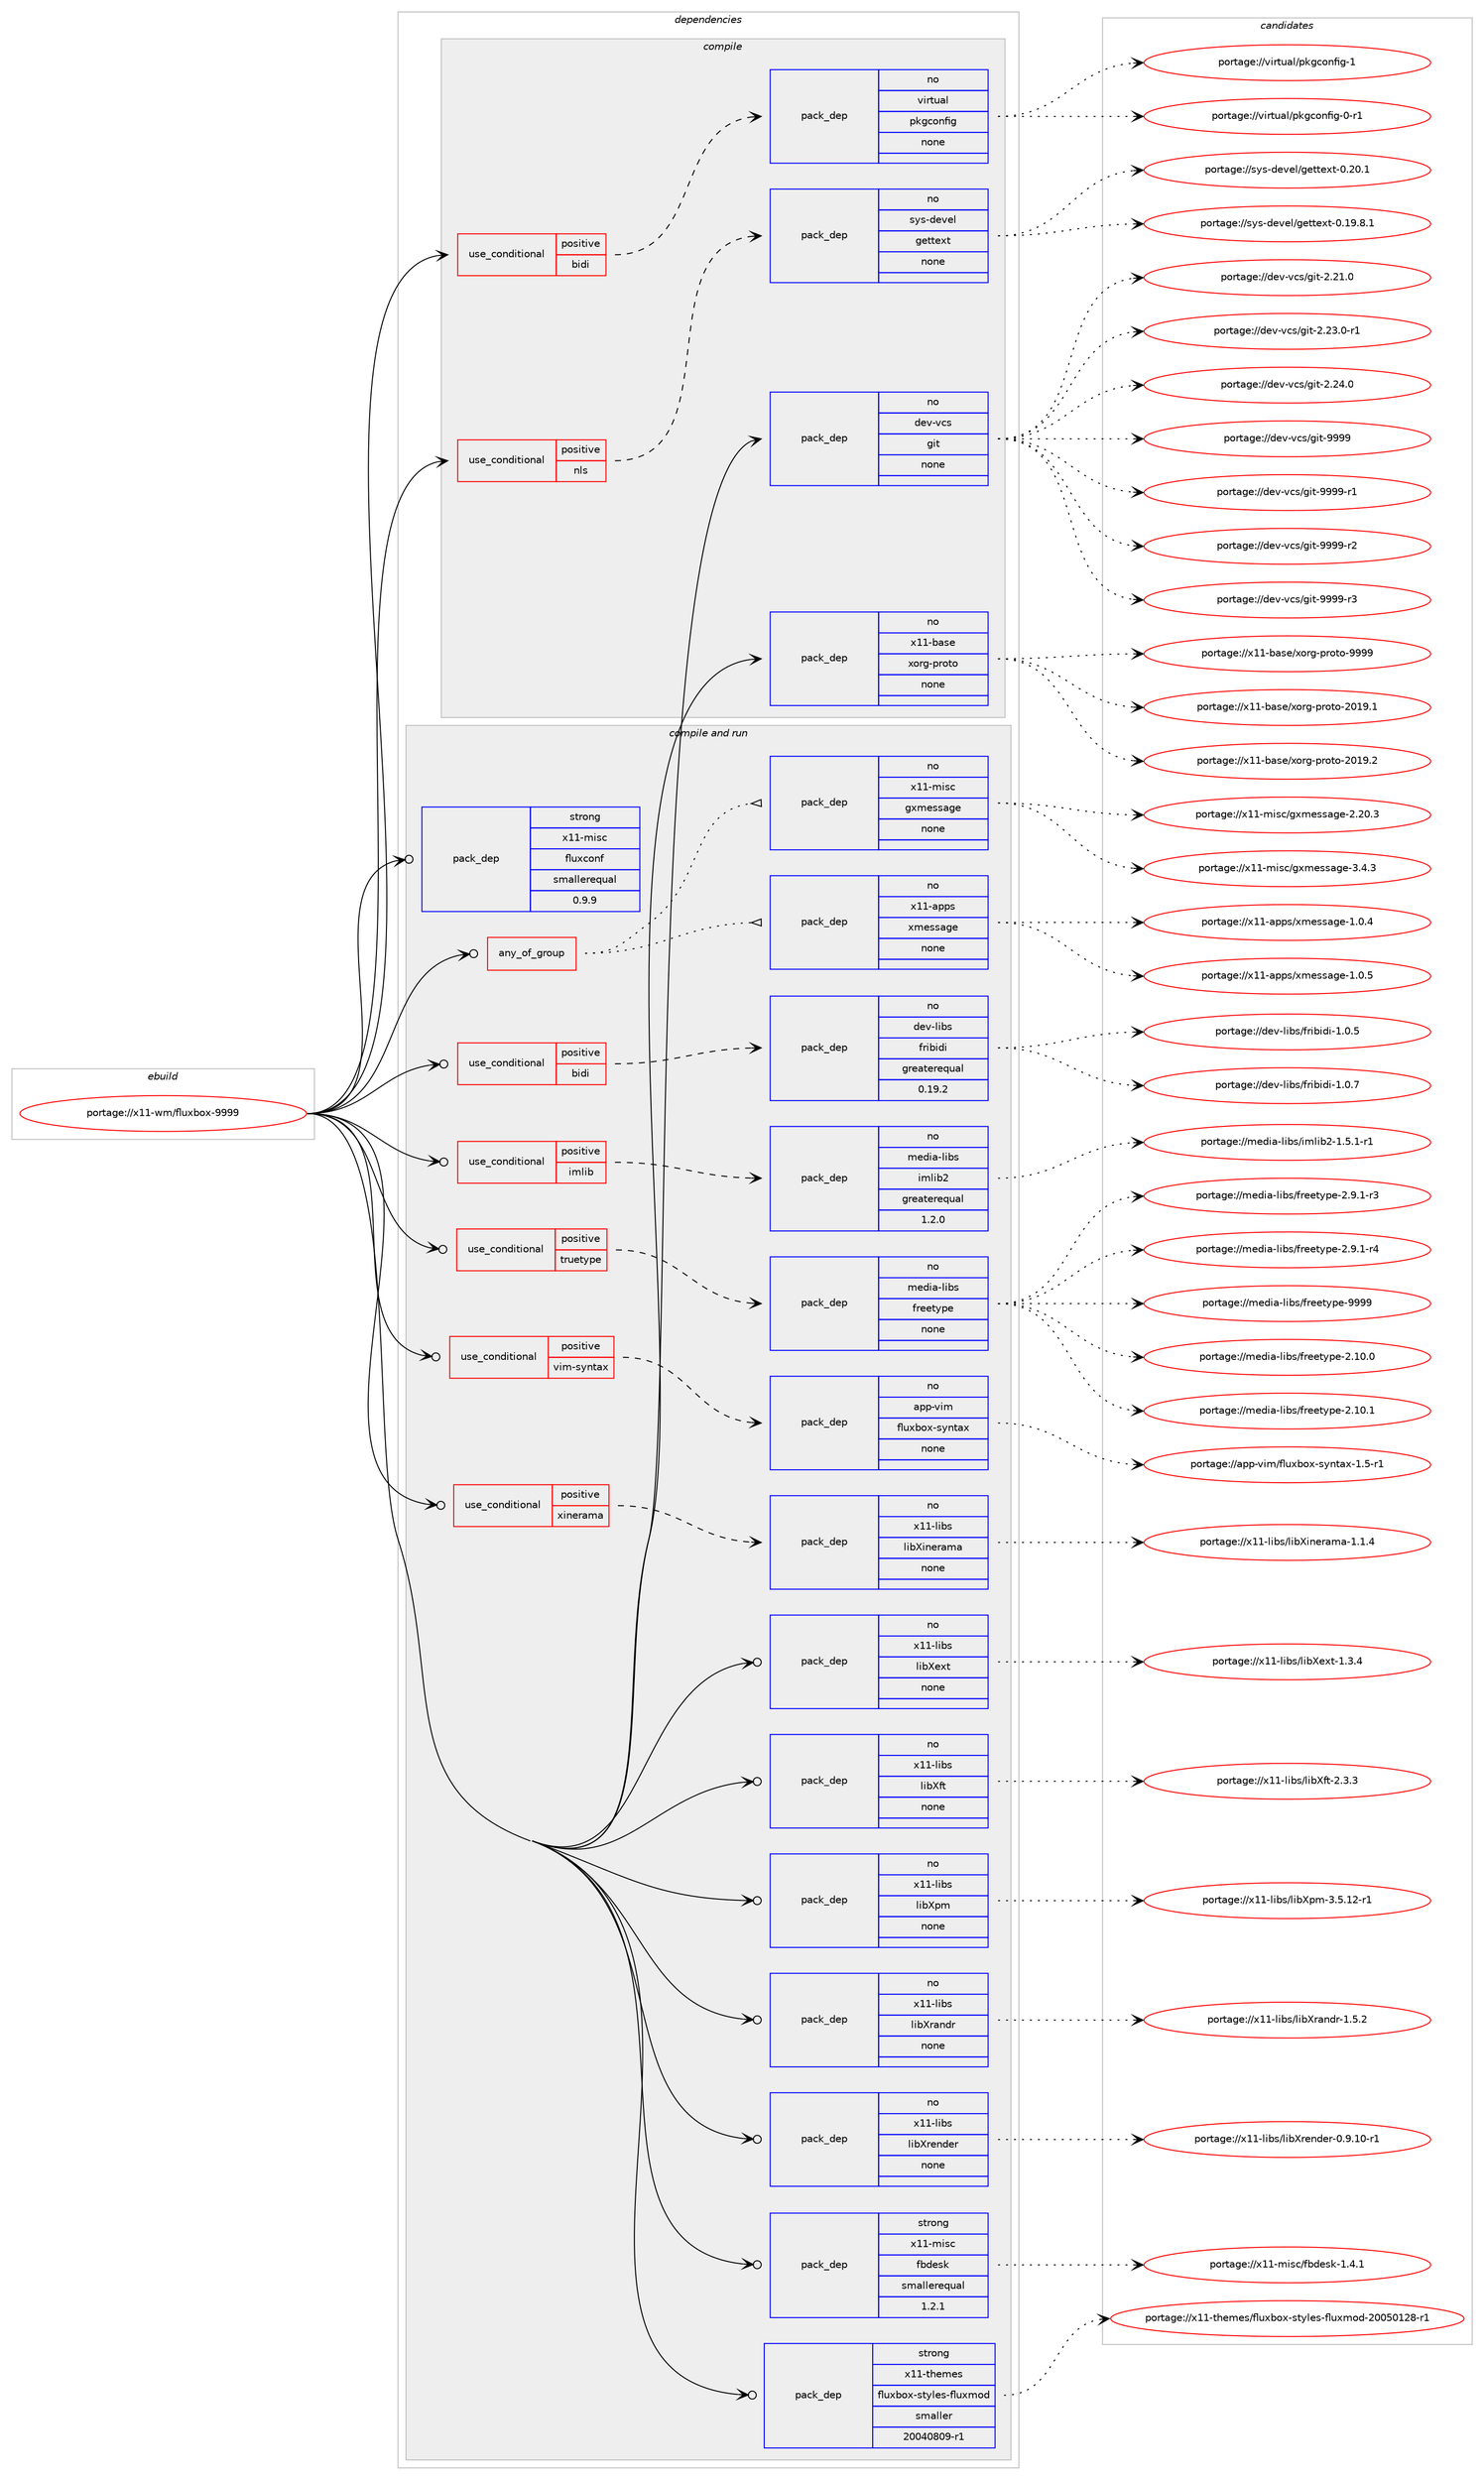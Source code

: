 digraph prolog {

# *************
# Graph options
# *************

newrank=true;
concentrate=true;
compound=true;
graph [rankdir=LR,fontname=Helvetica,fontsize=10,ranksep=1.5];#, ranksep=2.5, nodesep=0.2];
edge  [arrowhead=vee];
node  [fontname=Helvetica,fontsize=10];

# **********
# The ebuild
# **********

subgraph cluster_leftcol {
color=gray;
rank=same;
label=<<i>ebuild</i>>;
id [label="portage://x11-wm/fluxbox-9999", color=red, width=4, href="../x11-wm/fluxbox-9999.svg"];
}

# ****************
# The dependencies
# ****************

subgraph cluster_midcol {
color=gray;
label=<<i>dependencies</i>>;
subgraph cluster_compile {
fillcolor="#eeeeee";
style=filled;
label=<<i>compile</i>>;
subgraph cond109131 {
dependency459157 [label=<<TABLE BORDER="0" CELLBORDER="1" CELLSPACING="0" CELLPADDING="4"><TR><TD ROWSPAN="3" CELLPADDING="10">use_conditional</TD></TR><TR><TD>positive</TD></TR><TR><TD>bidi</TD></TR></TABLE>>, shape=none, color=red];
subgraph pack341695 {
dependency459158 [label=<<TABLE BORDER="0" CELLBORDER="1" CELLSPACING="0" CELLPADDING="4" WIDTH="220"><TR><TD ROWSPAN="6" CELLPADDING="30">pack_dep</TD></TR><TR><TD WIDTH="110">no</TD></TR><TR><TD>virtual</TD></TR><TR><TD>pkgconfig</TD></TR><TR><TD>none</TD></TR><TR><TD></TD></TR></TABLE>>, shape=none, color=blue];
}
dependency459157:e -> dependency459158:w [weight=20,style="dashed",arrowhead="vee"];
}
id:e -> dependency459157:w [weight=20,style="solid",arrowhead="vee"];
subgraph cond109132 {
dependency459159 [label=<<TABLE BORDER="0" CELLBORDER="1" CELLSPACING="0" CELLPADDING="4"><TR><TD ROWSPAN="3" CELLPADDING="10">use_conditional</TD></TR><TR><TD>positive</TD></TR><TR><TD>nls</TD></TR></TABLE>>, shape=none, color=red];
subgraph pack341696 {
dependency459160 [label=<<TABLE BORDER="0" CELLBORDER="1" CELLSPACING="0" CELLPADDING="4" WIDTH="220"><TR><TD ROWSPAN="6" CELLPADDING="30">pack_dep</TD></TR><TR><TD WIDTH="110">no</TD></TR><TR><TD>sys-devel</TD></TR><TR><TD>gettext</TD></TR><TR><TD>none</TD></TR><TR><TD></TD></TR></TABLE>>, shape=none, color=blue];
}
dependency459159:e -> dependency459160:w [weight=20,style="dashed",arrowhead="vee"];
}
id:e -> dependency459159:w [weight=20,style="solid",arrowhead="vee"];
subgraph pack341697 {
dependency459161 [label=<<TABLE BORDER="0" CELLBORDER="1" CELLSPACING="0" CELLPADDING="4" WIDTH="220"><TR><TD ROWSPAN="6" CELLPADDING="30">pack_dep</TD></TR><TR><TD WIDTH="110">no</TD></TR><TR><TD>dev-vcs</TD></TR><TR><TD>git</TD></TR><TR><TD>none</TD></TR><TR><TD></TD></TR></TABLE>>, shape=none, color=blue];
}
id:e -> dependency459161:w [weight=20,style="solid",arrowhead="vee"];
subgraph pack341698 {
dependency459162 [label=<<TABLE BORDER="0" CELLBORDER="1" CELLSPACING="0" CELLPADDING="4" WIDTH="220"><TR><TD ROWSPAN="6" CELLPADDING="30">pack_dep</TD></TR><TR><TD WIDTH="110">no</TD></TR><TR><TD>x11-base</TD></TR><TR><TD>xorg-proto</TD></TR><TR><TD>none</TD></TR><TR><TD></TD></TR></TABLE>>, shape=none, color=blue];
}
id:e -> dependency459162:w [weight=20,style="solid",arrowhead="vee"];
}
subgraph cluster_compileandrun {
fillcolor="#eeeeee";
style=filled;
label=<<i>compile and run</i>>;
subgraph any8033 {
dependency459163 [label=<<TABLE BORDER="0" CELLBORDER="1" CELLSPACING="0" CELLPADDING="4"><TR><TD CELLPADDING="10">any_of_group</TD></TR></TABLE>>, shape=none, color=red];subgraph pack341699 {
dependency459164 [label=<<TABLE BORDER="0" CELLBORDER="1" CELLSPACING="0" CELLPADDING="4" WIDTH="220"><TR><TD ROWSPAN="6" CELLPADDING="30">pack_dep</TD></TR><TR><TD WIDTH="110">no</TD></TR><TR><TD>x11-misc</TD></TR><TR><TD>gxmessage</TD></TR><TR><TD>none</TD></TR><TR><TD></TD></TR></TABLE>>, shape=none, color=blue];
}
dependency459163:e -> dependency459164:w [weight=20,style="dotted",arrowhead="oinv"];
subgraph pack341700 {
dependency459165 [label=<<TABLE BORDER="0" CELLBORDER="1" CELLSPACING="0" CELLPADDING="4" WIDTH="220"><TR><TD ROWSPAN="6" CELLPADDING="30">pack_dep</TD></TR><TR><TD WIDTH="110">no</TD></TR><TR><TD>x11-apps</TD></TR><TR><TD>xmessage</TD></TR><TR><TD>none</TD></TR><TR><TD></TD></TR></TABLE>>, shape=none, color=blue];
}
dependency459163:e -> dependency459165:w [weight=20,style="dotted",arrowhead="oinv"];
}
id:e -> dependency459163:w [weight=20,style="solid",arrowhead="odotvee"];
subgraph cond109133 {
dependency459166 [label=<<TABLE BORDER="0" CELLBORDER="1" CELLSPACING="0" CELLPADDING="4"><TR><TD ROWSPAN="3" CELLPADDING="10">use_conditional</TD></TR><TR><TD>positive</TD></TR><TR><TD>bidi</TD></TR></TABLE>>, shape=none, color=red];
subgraph pack341701 {
dependency459167 [label=<<TABLE BORDER="0" CELLBORDER="1" CELLSPACING="0" CELLPADDING="4" WIDTH="220"><TR><TD ROWSPAN="6" CELLPADDING="30">pack_dep</TD></TR><TR><TD WIDTH="110">no</TD></TR><TR><TD>dev-libs</TD></TR><TR><TD>fribidi</TD></TR><TR><TD>greaterequal</TD></TR><TR><TD>0.19.2</TD></TR></TABLE>>, shape=none, color=blue];
}
dependency459166:e -> dependency459167:w [weight=20,style="dashed",arrowhead="vee"];
}
id:e -> dependency459166:w [weight=20,style="solid",arrowhead="odotvee"];
subgraph cond109134 {
dependency459168 [label=<<TABLE BORDER="0" CELLBORDER="1" CELLSPACING="0" CELLPADDING="4"><TR><TD ROWSPAN="3" CELLPADDING="10">use_conditional</TD></TR><TR><TD>positive</TD></TR><TR><TD>imlib</TD></TR></TABLE>>, shape=none, color=red];
subgraph pack341702 {
dependency459169 [label=<<TABLE BORDER="0" CELLBORDER="1" CELLSPACING="0" CELLPADDING="4" WIDTH="220"><TR><TD ROWSPAN="6" CELLPADDING="30">pack_dep</TD></TR><TR><TD WIDTH="110">no</TD></TR><TR><TD>media-libs</TD></TR><TR><TD>imlib2</TD></TR><TR><TD>greaterequal</TD></TR><TR><TD>1.2.0</TD></TR></TABLE>>, shape=none, color=blue];
}
dependency459168:e -> dependency459169:w [weight=20,style="dashed",arrowhead="vee"];
}
id:e -> dependency459168:w [weight=20,style="solid",arrowhead="odotvee"];
subgraph cond109135 {
dependency459170 [label=<<TABLE BORDER="0" CELLBORDER="1" CELLSPACING="0" CELLPADDING="4"><TR><TD ROWSPAN="3" CELLPADDING="10">use_conditional</TD></TR><TR><TD>positive</TD></TR><TR><TD>truetype</TD></TR></TABLE>>, shape=none, color=red];
subgraph pack341703 {
dependency459171 [label=<<TABLE BORDER="0" CELLBORDER="1" CELLSPACING="0" CELLPADDING="4" WIDTH="220"><TR><TD ROWSPAN="6" CELLPADDING="30">pack_dep</TD></TR><TR><TD WIDTH="110">no</TD></TR><TR><TD>media-libs</TD></TR><TR><TD>freetype</TD></TR><TR><TD>none</TD></TR><TR><TD></TD></TR></TABLE>>, shape=none, color=blue];
}
dependency459170:e -> dependency459171:w [weight=20,style="dashed",arrowhead="vee"];
}
id:e -> dependency459170:w [weight=20,style="solid",arrowhead="odotvee"];
subgraph cond109136 {
dependency459172 [label=<<TABLE BORDER="0" CELLBORDER="1" CELLSPACING="0" CELLPADDING="4"><TR><TD ROWSPAN="3" CELLPADDING="10">use_conditional</TD></TR><TR><TD>positive</TD></TR><TR><TD>vim-syntax</TD></TR></TABLE>>, shape=none, color=red];
subgraph pack341704 {
dependency459173 [label=<<TABLE BORDER="0" CELLBORDER="1" CELLSPACING="0" CELLPADDING="4" WIDTH="220"><TR><TD ROWSPAN="6" CELLPADDING="30">pack_dep</TD></TR><TR><TD WIDTH="110">no</TD></TR><TR><TD>app-vim</TD></TR><TR><TD>fluxbox-syntax</TD></TR><TR><TD>none</TD></TR><TR><TD></TD></TR></TABLE>>, shape=none, color=blue];
}
dependency459172:e -> dependency459173:w [weight=20,style="dashed",arrowhead="vee"];
}
id:e -> dependency459172:w [weight=20,style="solid",arrowhead="odotvee"];
subgraph cond109137 {
dependency459174 [label=<<TABLE BORDER="0" CELLBORDER="1" CELLSPACING="0" CELLPADDING="4"><TR><TD ROWSPAN="3" CELLPADDING="10">use_conditional</TD></TR><TR><TD>positive</TD></TR><TR><TD>xinerama</TD></TR></TABLE>>, shape=none, color=red];
subgraph pack341705 {
dependency459175 [label=<<TABLE BORDER="0" CELLBORDER="1" CELLSPACING="0" CELLPADDING="4" WIDTH="220"><TR><TD ROWSPAN="6" CELLPADDING="30">pack_dep</TD></TR><TR><TD WIDTH="110">no</TD></TR><TR><TD>x11-libs</TD></TR><TR><TD>libXinerama</TD></TR><TR><TD>none</TD></TR><TR><TD></TD></TR></TABLE>>, shape=none, color=blue];
}
dependency459174:e -> dependency459175:w [weight=20,style="dashed",arrowhead="vee"];
}
id:e -> dependency459174:w [weight=20,style="solid",arrowhead="odotvee"];
subgraph pack341706 {
dependency459176 [label=<<TABLE BORDER="0" CELLBORDER="1" CELLSPACING="0" CELLPADDING="4" WIDTH="220"><TR><TD ROWSPAN="6" CELLPADDING="30">pack_dep</TD></TR><TR><TD WIDTH="110">no</TD></TR><TR><TD>x11-libs</TD></TR><TR><TD>libXext</TD></TR><TR><TD>none</TD></TR><TR><TD></TD></TR></TABLE>>, shape=none, color=blue];
}
id:e -> dependency459176:w [weight=20,style="solid",arrowhead="odotvee"];
subgraph pack341707 {
dependency459177 [label=<<TABLE BORDER="0" CELLBORDER="1" CELLSPACING="0" CELLPADDING="4" WIDTH="220"><TR><TD ROWSPAN="6" CELLPADDING="30">pack_dep</TD></TR><TR><TD WIDTH="110">no</TD></TR><TR><TD>x11-libs</TD></TR><TR><TD>libXft</TD></TR><TR><TD>none</TD></TR><TR><TD></TD></TR></TABLE>>, shape=none, color=blue];
}
id:e -> dependency459177:w [weight=20,style="solid",arrowhead="odotvee"];
subgraph pack341708 {
dependency459178 [label=<<TABLE BORDER="0" CELLBORDER="1" CELLSPACING="0" CELLPADDING="4" WIDTH="220"><TR><TD ROWSPAN="6" CELLPADDING="30">pack_dep</TD></TR><TR><TD WIDTH="110">no</TD></TR><TR><TD>x11-libs</TD></TR><TR><TD>libXpm</TD></TR><TR><TD>none</TD></TR><TR><TD></TD></TR></TABLE>>, shape=none, color=blue];
}
id:e -> dependency459178:w [weight=20,style="solid",arrowhead="odotvee"];
subgraph pack341709 {
dependency459179 [label=<<TABLE BORDER="0" CELLBORDER="1" CELLSPACING="0" CELLPADDING="4" WIDTH="220"><TR><TD ROWSPAN="6" CELLPADDING="30">pack_dep</TD></TR><TR><TD WIDTH="110">no</TD></TR><TR><TD>x11-libs</TD></TR><TR><TD>libXrandr</TD></TR><TR><TD>none</TD></TR><TR><TD></TD></TR></TABLE>>, shape=none, color=blue];
}
id:e -> dependency459179:w [weight=20,style="solid",arrowhead="odotvee"];
subgraph pack341710 {
dependency459180 [label=<<TABLE BORDER="0" CELLBORDER="1" CELLSPACING="0" CELLPADDING="4" WIDTH="220"><TR><TD ROWSPAN="6" CELLPADDING="30">pack_dep</TD></TR><TR><TD WIDTH="110">no</TD></TR><TR><TD>x11-libs</TD></TR><TR><TD>libXrender</TD></TR><TR><TD>none</TD></TR><TR><TD></TD></TR></TABLE>>, shape=none, color=blue];
}
id:e -> dependency459180:w [weight=20,style="solid",arrowhead="odotvee"];
subgraph pack341711 {
dependency459181 [label=<<TABLE BORDER="0" CELLBORDER="1" CELLSPACING="0" CELLPADDING="4" WIDTH="220"><TR><TD ROWSPAN="6" CELLPADDING="30">pack_dep</TD></TR><TR><TD WIDTH="110">strong</TD></TR><TR><TD>x11-misc</TD></TR><TR><TD>fbdesk</TD></TR><TR><TD>smallerequal</TD></TR><TR><TD>1.2.1</TD></TR></TABLE>>, shape=none, color=blue];
}
id:e -> dependency459181:w [weight=20,style="solid",arrowhead="odotvee"];
subgraph pack341712 {
dependency459182 [label=<<TABLE BORDER="0" CELLBORDER="1" CELLSPACING="0" CELLPADDING="4" WIDTH="220"><TR><TD ROWSPAN="6" CELLPADDING="30">pack_dep</TD></TR><TR><TD WIDTH="110">strong</TD></TR><TR><TD>x11-misc</TD></TR><TR><TD>fluxconf</TD></TR><TR><TD>smallerequal</TD></TR><TR><TD>0.9.9</TD></TR></TABLE>>, shape=none, color=blue];
}
id:e -> dependency459182:w [weight=20,style="solid",arrowhead="odotvee"];
subgraph pack341713 {
dependency459183 [label=<<TABLE BORDER="0" CELLBORDER="1" CELLSPACING="0" CELLPADDING="4" WIDTH="220"><TR><TD ROWSPAN="6" CELLPADDING="30">pack_dep</TD></TR><TR><TD WIDTH="110">strong</TD></TR><TR><TD>x11-themes</TD></TR><TR><TD>fluxbox-styles-fluxmod</TD></TR><TR><TD>smaller</TD></TR><TR><TD>20040809-r1</TD></TR></TABLE>>, shape=none, color=blue];
}
id:e -> dependency459183:w [weight=20,style="solid",arrowhead="odotvee"];
}
subgraph cluster_run {
fillcolor="#eeeeee";
style=filled;
label=<<i>run</i>>;
}
}

# **************
# The candidates
# **************

subgraph cluster_choices {
rank=same;
color=gray;
label=<<i>candidates</i>>;

subgraph choice341695 {
color=black;
nodesep=1;
choiceportage11810511411611797108471121071039911111010210510345484511449 [label="portage://virtual/pkgconfig-0-r1", color=red, width=4,href="../virtual/pkgconfig-0-r1.svg"];
choiceportage1181051141161179710847112107103991111101021051034549 [label="portage://virtual/pkgconfig-1", color=red, width=4,href="../virtual/pkgconfig-1.svg"];
dependency459158:e -> choiceportage11810511411611797108471121071039911111010210510345484511449:w [style=dotted,weight="100"];
dependency459158:e -> choiceportage1181051141161179710847112107103991111101021051034549:w [style=dotted,weight="100"];
}
subgraph choice341696 {
color=black;
nodesep=1;
choiceportage1151211154510010111810110847103101116116101120116454846495746564649 [label="portage://sys-devel/gettext-0.19.8.1", color=red, width=4,href="../sys-devel/gettext-0.19.8.1.svg"];
choiceportage115121115451001011181011084710310111611610112011645484650484649 [label="portage://sys-devel/gettext-0.20.1", color=red, width=4,href="../sys-devel/gettext-0.20.1.svg"];
dependency459160:e -> choiceportage1151211154510010111810110847103101116116101120116454846495746564649:w [style=dotted,weight="100"];
dependency459160:e -> choiceportage115121115451001011181011084710310111611610112011645484650484649:w [style=dotted,weight="100"];
}
subgraph choice341697 {
color=black;
nodesep=1;
choiceportage10010111845118991154710310511645504650494648 [label="portage://dev-vcs/git-2.21.0", color=red, width=4,href="../dev-vcs/git-2.21.0.svg"];
choiceportage100101118451189911547103105116455046505146484511449 [label="portage://dev-vcs/git-2.23.0-r1", color=red, width=4,href="../dev-vcs/git-2.23.0-r1.svg"];
choiceportage10010111845118991154710310511645504650524648 [label="portage://dev-vcs/git-2.24.0", color=red, width=4,href="../dev-vcs/git-2.24.0.svg"];
choiceportage1001011184511899115471031051164557575757 [label="portage://dev-vcs/git-9999", color=red, width=4,href="../dev-vcs/git-9999.svg"];
choiceportage10010111845118991154710310511645575757574511449 [label="portage://dev-vcs/git-9999-r1", color=red, width=4,href="../dev-vcs/git-9999-r1.svg"];
choiceportage10010111845118991154710310511645575757574511450 [label="portage://dev-vcs/git-9999-r2", color=red, width=4,href="../dev-vcs/git-9999-r2.svg"];
choiceportage10010111845118991154710310511645575757574511451 [label="portage://dev-vcs/git-9999-r3", color=red, width=4,href="../dev-vcs/git-9999-r3.svg"];
dependency459161:e -> choiceportage10010111845118991154710310511645504650494648:w [style=dotted,weight="100"];
dependency459161:e -> choiceportage100101118451189911547103105116455046505146484511449:w [style=dotted,weight="100"];
dependency459161:e -> choiceportage10010111845118991154710310511645504650524648:w [style=dotted,weight="100"];
dependency459161:e -> choiceportage1001011184511899115471031051164557575757:w [style=dotted,weight="100"];
dependency459161:e -> choiceportage10010111845118991154710310511645575757574511449:w [style=dotted,weight="100"];
dependency459161:e -> choiceportage10010111845118991154710310511645575757574511450:w [style=dotted,weight="100"];
dependency459161:e -> choiceportage10010111845118991154710310511645575757574511451:w [style=dotted,weight="100"];
}
subgraph choice341698 {
color=black;
nodesep=1;
choiceportage1204949459897115101471201111141034511211411111611145504849574649 [label="portage://x11-base/xorg-proto-2019.1", color=red, width=4,href="../x11-base/xorg-proto-2019.1.svg"];
choiceportage1204949459897115101471201111141034511211411111611145504849574650 [label="portage://x11-base/xorg-proto-2019.2", color=red, width=4,href="../x11-base/xorg-proto-2019.2.svg"];
choiceportage120494945989711510147120111114103451121141111161114557575757 [label="portage://x11-base/xorg-proto-9999", color=red, width=4,href="../x11-base/xorg-proto-9999.svg"];
dependency459162:e -> choiceportage1204949459897115101471201111141034511211411111611145504849574649:w [style=dotted,weight="100"];
dependency459162:e -> choiceportage1204949459897115101471201111141034511211411111611145504849574650:w [style=dotted,weight="100"];
dependency459162:e -> choiceportage120494945989711510147120111114103451121141111161114557575757:w [style=dotted,weight="100"];
}
subgraph choice341699 {
color=black;
nodesep=1;
choiceportage12049494510910511599471031201091011151159710310145504650484651 [label="portage://x11-misc/gxmessage-2.20.3", color=red, width=4,href="../x11-misc/gxmessage-2.20.3.svg"];
choiceportage120494945109105115994710312010910111511597103101455146524651 [label="portage://x11-misc/gxmessage-3.4.3", color=red, width=4,href="../x11-misc/gxmessage-3.4.3.svg"];
dependency459164:e -> choiceportage12049494510910511599471031201091011151159710310145504650484651:w [style=dotted,weight="100"];
dependency459164:e -> choiceportage120494945109105115994710312010910111511597103101455146524651:w [style=dotted,weight="100"];
}
subgraph choice341700 {
color=black;
nodesep=1;
choiceportage120494945971121121154712010910111511597103101454946484652 [label="portage://x11-apps/xmessage-1.0.4", color=red, width=4,href="../x11-apps/xmessage-1.0.4.svg"];
choiceportage120494945971121121154712010910111511597103101454946484653 [label="portage://x11-apps/xmessage-1.0.5", color=red, width=4,href="../x11-apps/xmessage-1.0.5.svg"];
dependency459165:e -> choiceportage120494945971121121154712010910111511597103101454946484652:w [style=dotted,weight="100"];
dependency459165:e -> choiceportage120494945971121121154712010910111511597103101454946484653:w [style=dotted,weight="100"];
}
subgraph choice341701 {
color=black;
nodesep=1;
choiceportage10010111845108105981154710211410598105100105454946484653 [label="portage://dev-libs/fribidi-1.0.5", color=red, width=4,href="../dev-libs/fribidi-1.0.5.svg"];
choiceportage10010111845108105981154710211410598105100105454946484655 [label="portage://dev-libs/fribidi-1.0.7", color=red, width=4,href="../dev-libs/fribidi-1.0.7.svg"];
dependency459167:e -> choiceportage10010111845108105981154710211410598105100105454946484653:w [style=dotted,weight="100"];
dependency459167:e -> choiceportage10010111845108105981154710211410598105100105454946484655:w [style=dotted,weight="100"];
}
subgraph choice341702 {
color=black;
nodesep=1;
choiceportage1091011001059745108105981154710510910810598504549465346494511449 [label="portage://media-libs/imlib2-1.5.1-r1", color=red, width=4,href="../media-libs/imlib2-1.5.1-r1.svg"];
dependency459169:e -> choiceportage1091011001059745108105981154710510910810598504549465346494511449:w [style=dotted,weight="100"];
}
subgraph choice341703 {
color=black;
nodesep=1;
choiceportage1091011001059745108105981154710211410110111612111210145504649484648 [label="portage://media-libs/freetype-2.10.0", color=red, width=4,href="../media-libs/freetype-2.10.0.svg"];
choiceportage1091011001059745108105981154710211410110111612111210145504649484649 [label="portage://media-libs/freetype-2.10.1", color=red, width=4,href="../media-libs/freetype-2.10.1.svg"];
choiceportage109101100105974510810598115471021141011011161211121014550465746494511451 [label="portage://media-libs/freetype-2.9.1-r3", color=red, width=4,href="../media-libs/freetype-2.9.1-r3.svg"];
choiceportage109101100105974510810598115471021141011011161211121014550465746494511452 [label="portage://media-libs/freetype-2.9.1-r4", color=red, width=4,href="../media-libs/freetype-2.9.1-r4.svg"];
choiceportage109101100105974510810598115471021141011011161211121014557575757 [label="portage://media-libs/freetype-9999", color=red, width=4,href="../media-libs/freetype-9999.svg"];
dependency459171:e -> choiceportage1091011001059745108105981154710211410110111612111210145504649484648:w [style=dotted,weight="100"];
dependency459171:e -> choiceportage1091011001059745108105981154710211410110111612111210145504649484649:w [style=dotted,weight="100"];
dependency459171:e -> choiceportage109101100105974510810598115471021141011011161211121014550465746494511451:w [style=dotted,weight="100"];
dependency459171:e -> choiceportage109101100105974510810598115471021141011011161211121014550465746494511452:w [style=dotted,weight="100"];
dependency459171:e -> choiceportage109101100105974510810598115471021141011011161211121014557575757:w [style=dotted,weight="100"];
}
subgraph choice341704 {
color=black;
nodesep=1;
choiceportage971121124511810510947102108117120981111204511512111011697120454946534511449 [label="portage://app-vim/fluxbox-syntax-1.5-r1", color=red, width=4,href="../app-vim/fluxbox-syntax-1.5-r1.svg"];
dependency459173:e -> choiceportage971121124511810510947102108117120981111204511512111011697120454946534511449:w [style=dotted,weight="100"];
}
subgraph choice341705 {
color=black;
nodesep=1;
choiceportage120494945108105981154710810598881051101011149710997454946494652 [label="portage://x11-libs/libXinerama-1.1.4", color=red, width=4,href="../x11-libs/libXinerama-1.1.4.svg"];
dependency459175:e -> choiceportage120494945108105981154710810598881051101011149710997454946494652:w [style=dotted,weight="100"];
}
subgraph choice341706 {
color=black;
nodesep=1;
choiceportage12049494510810598115471081059888101120116454946514652 [label="portage://x11-libs/libXext-1.3.4", color=red, width=4,href="../x11-libs/libXext-1.3.4.svg"];
dependency459176:e -> choiceportage12049494510810598115471081059888101120116454946514652:w [style=dotted,weight="100"];
}
subgraph choice341707 {
color=black;
nodesep=1;
choiceportage12049494510810598115471081059888102116455046514651 [label="portage://x11-libs/libXft-2.3.3", color=red, width=4,href="../x11-libs/libXft-2.3.3.svg"];
dependency459177:e -> choiceportage12049494510810598115471081059888102116455046514651:w [style=dotted,weight="100"];
}
subgraph choice341708 {
color=black;
nodesep=1;
choiceportage12049494510810598115471081059888112109455146534649504511449 [label="portage://x11-libs/libXpm-3.5.12-r1", color=red, width=4,href="../x11-libs/libXpm-3.5.12-r1.svg"];
dependency459178:e -> choiceportage12049494510810598115471081059888112109455146534649504511449:w [style=dotted,weight="100"];
}
subgraph choice341709 {
color=black;
nodesep=1;
choiceportage1204949451081059811547108105988811497110100114454946534650 [label="portage://x11-libs/libXrandr-1.5.2", color=red, width=4,href="../x11-libs/libXrandr-1.5.2.svg"];
dependency459179:e -> choiceportage1204949451081059811547108105988811497110100114454946534650:w [style=dotted,weight="100"];
}
subgraph choice341710 {
color=black;
nodesep=1;
choiceportage12049494510810598115471081059888114101110100101114454846574649484511449 [label="portage://x11-libs/libXrender-0.9.10-r1", color=red, width=4,href="../x11-libs/libXrender-0.9.10-r1.svg"];
dependency459180:e -> choiceportage12049494510810598115471081059888114101110100101114454846574649484511449:w [style=dotted,weight="100"];
}
subgraph choice341711 {
color=black;
nodesep=1;
choiceportage120494945109105115994710298100101115107454946524649 [label="portage://x11-misc/fbdesk-1.4.1", color=red, width=4,href="../x11-misc/fbdesk-1.4.1.svg"];
dependency459181:e -> choiceportage120494945109105115994710298100101115107454946524649:w [style=dotted,weight="100"];
}
subgraph choice341712 {
color=black;
nodesep=1;
}
subgraph choice341713 {
color=black;
nodesep=1;
choiceportage120494945116104101109101115471021081171209811112045115116121108101115451021081171201091111004550484853484950564511449 [label="portage://x11-themes/fluxbox-styles-fluxmod-20050128-r1", color=red, width=4,href="../x11-themes/fluxbox-styles-fluxmod-20050128-r1.svg"];
dependency459183:e -> choiceportage120494945116104101109101115471021081171209811112045115116121108101115451021081171201091111004550484853484950564511449:w [style=dotted,weight="100"];
}
}

}
